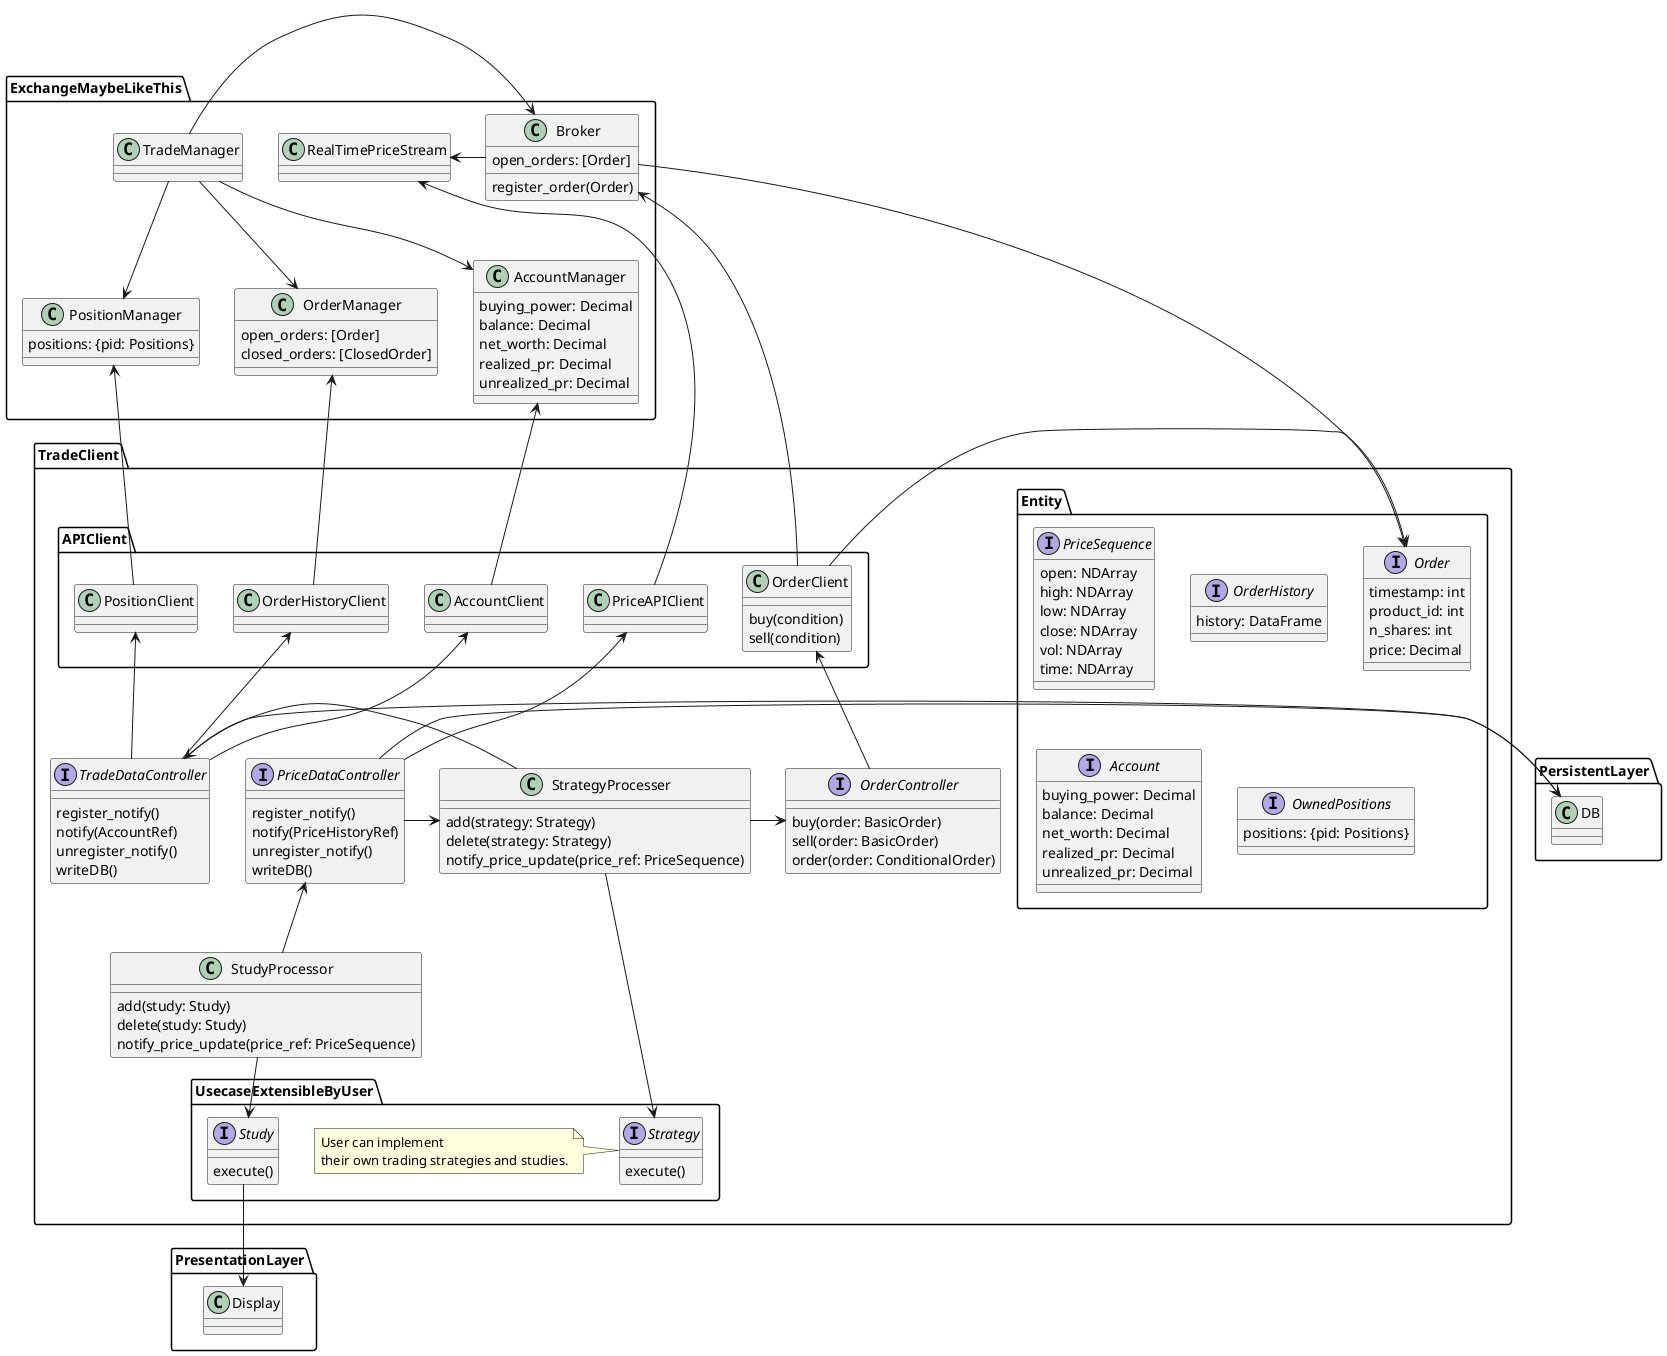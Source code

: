 @startuml overview

package ExchangeMaybeLikeThis {
    class RealTimePriceStream
    class TradeManager
    class AccountManager {
        buying_power: Decimal
        balance: Decimal
        net_worth: Decimal
        realized_pr: Decimal
        unrealized_pr: Decimal
    }
    class OrderManager {
        open_orders: [Order]
        closed_orders: [ClosedOrder]
    }
    class PositionManager {
        positions: {pid: Positions}
    }
    class Broker {
        open_orders: [Order]
        register_order(Order)
    }

    TradeManager -> Broker
    TradeManager -down-> AccountManager
    TradeManager -down-> OrderManager
    TradeManager -down-> PositionManager
    Broker -left-> RealTimePriceStream
}

package TradeClient {
    package APIClient {
        class PriceAPIClient
        class AccountClient
        class OrderHistoryClient
        class PositionClient
        class OrderClient {
            buy(condition)
            sell(condition)
        }
    }

    interface PriceDataController {
        register_notify()
        notify(PriceHistoryRef)
        unregister_notify()
        writeDB()
    }

    interface TradeDataController {
        register_notify()
        notify(AccountRef)
        unregister_notify()
        writeDB()
    }


    interface OrderController {
        buy(order: BasicOrder)
        sell(order: BasicOrder)
        order(order: ConditionalOrder)
    }

    class StrategyProcesser {
        add(strategy: Strategy)
        delete(strategy: Strategy)
        notify_price_update(price_ref: PriceSequence)
    }

    class StudyProcessor {
        add(study: Study)
        delete(study: Study)
        notify_price_update(price_ref: PriceSequence)
    }

    package UsecaseExtensibleByUser {
        interface Strategy {
            execute()
        }
        note left: User can implement \ntheir own trading strategies and studies.

        interface Study {
            execute()
        }
    }

    package Entity {
        interface PriceSequence {
            open: NDArray
            high: NDArray
            low: NDArray
            close: NDArray
            vol: NDArray
            time: NDArray
        }

        interface OrderHistory {
            history: DataFrame
        }

        interface Account {
            buying_power: Decimal
            balance: Decimal
            net_worth: Decimal
            realized_pr: Decimal
            unrealized_pr: Decimal
        }

        interface Order {
            timestamp: int
            product_id: int
            n_shares: int
            price: Decimal
        }

        interface OwnedPositions {
            positions: {pid: Positions}
        }
    }

    OrderClient -> Order
    PriceDataController -up-> PriceAPIClient
    PriceDataController -> StrategyProcesser
    TradeDataController -up-> AccountClient
    TradeDataController -up-> OrderHistoryClient
    TradeDataController -up-> PositionClient
    OrderController -up-> OrderClient
    StrategyProcesser -> Strategy
    StrategyProcesser -> TradeDataController
    StrategyProcesser -> OrderController
    StudyProcessor -up-> PriceDataController
    StudyProcessor -down-> Study

    PriceAPIClient -up-> RealTimePriceStream
    AccountClient -up-> AccountManager
    OrderHistoryClient -up-> OrderManager
    PositionClient -up-> PositionManager
    OrderClient -up-> Broker
    Broker -> Order
}

package PersistentLayer {
    class DB
}
PriceDataController -left-> DB
TradeDataController -left-> DB

package PresentationLayer {
    class Display
}
Study -down-> Display

@enduml